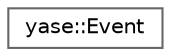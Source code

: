 digraph "Graphical Class Hierarchy"
{
 // LATEX_PDF_SIZE
  bgcolor="transparent";
  edge [fontname=Helvetica,fontsize=10,labelfontname=Helvetica,labelfontsize=10];
  node [fontname=Helvetica,fontsize=10,shape=box,height=0.2,width=0.4];
  rankdir="LR";
  Node0 [id="Node000000",label="yase::Event",height=0.2,width=0.4,color="grey40", fillcolor="white", style="filled",URL="$classyase_1_1_event.html",tooltip="Contains MIDI event information."];
}

